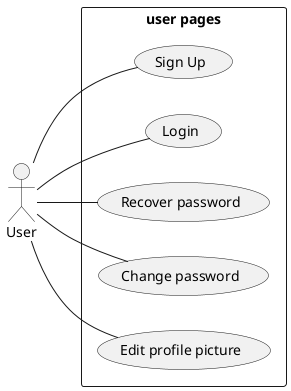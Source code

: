 @startuml uc_user_page
    left to right direction
    skinparam packageStyle rectangle

    actor User as U
    rectangle "user pages" {
        U -- (Sign Up)
        U -- (Login)
        U -- (Recover password)
        U -- (Change password)
        U -- (Edit profile picture)
    }
@enduml

@startuml uc_report_and_information_mining
    left to right direction
    skinparam packageStyle rectangle

    actor User as U
    actor Officer as O

    rectangle "Reports and information mining" {
        (Create report) as CR
        (Give ticket) as GT
        (Mine information) as MI
        (Mine information for User) as MIU
        (Mine information for Officer) as MIO

        U -- CR
        U -- MIU
        O -- MIO
        CR <. GT : <<extend>>
        MIU --|> MI
        MIO --|> MI
    }
@enduml
